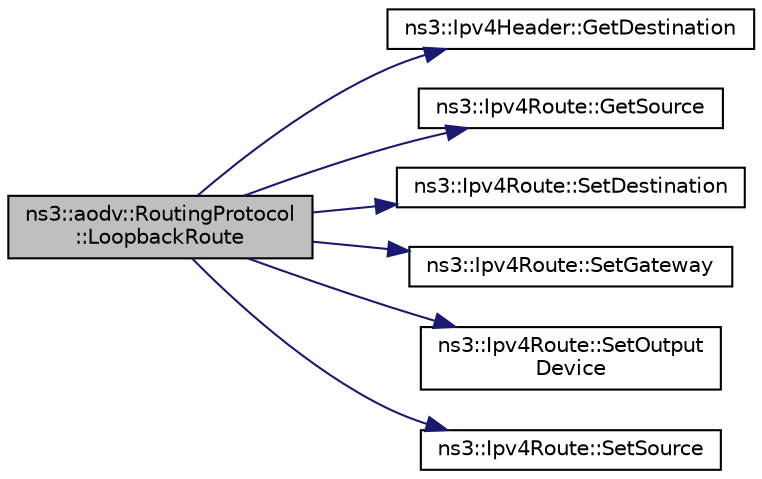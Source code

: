 digraph "ns3::aodv::RoutingProtocol::LoopbackRoute"
{
 // LATEX_PDF_SIZE
  edge [fontname="Helvetica",fontsize="10",labelfontname="Helvetica",labelfontsize="10"];
  node [fontname="Helvetica",fontsize="10",shape=record];
  rankdir="LR";
  Node1 [label="ns3::aodv::RoutingProtocol\l::LoopbackRoute",height=0.2,width=0.4,color="black", fillcolor="grey75", style="filled", fontcolor="black",tooltip="Create loopback route for given header."];
  Node1 -> Node2 [color="midnightblue",fontsize="10",style="solid",fontname="Helvetica"];
  Node2 [label="ns3::Ipv4Header::GetDestination",height=0.2,width=0.4,color="black", fillcolor="white", style="filled",URL="$classns3_1_1_ipv4_header.html#a85daf48f0effc6bce6cb5c66bf4e1576",tooltip=" "];
  Node1 -> Node3 [color="midnightblue",fontsize="10",style="solid",fontname="Helvetica"];
  Node3 [label="ns3::Ipv4Route::GetSource",height=0.2,width=0.4,color="black", fillcolor="white", style="filled",URL="$classns3_1_1_ipv4_route.html#a27a01c8d6ad6d36e55062bb619cdf516",tooltip=" "];
  Node1 -> Node4 [color="midnightblue",fontsize="10",style="solid",fontname="Helvetica"];
  Node4 [label="ns3::Ipv4Route::SetDestination",height=0.2,width=0.4,color="black", fillcolor="white", style="filled",URL="$classns3_1_1_ipv4_route.html#a5ba829530284bc4140180a3898bfcbc3",tooltip=" "];
  Node1 -> Node5 [color="midnightblue",fontsize="10",style="solid",fontname="Helvetica"];
  Node5 [label="ns3::Ipv4Route::SetGateway",height=0.2,width=0.4,color="black", fillcolor="white", style="filled",URL="$classns3_1_1_ipv4_route.html#a2845bf8024203ed54f105cc1efa2b7c3",tooltip=" "];
  Node1 -> Node6 [color="midnightblue",fontsize="10",style="solid",fontname="Helvetica"];
  Node6 [label="ns3::Ipv4Route::SetOutput\lDevice",height=0.2,width=0.4,color="black", fillcolor="white", style="filled",URL="$classns3_1_1_ipv4_route.html#a91c1b6d9a4aef72b547c7371dfd5d1d4",tooltip="Equivalent in Linux to dst_entry.dev."];
  Node1 -> Node7 [color="midnightblue",fontsize="10",style="solid",fontname="Helvetica"];
  Node7 [label="ns3::Ipv4Route::SetSource",height=0.2,width=0.4,color="black", fillcolor="white", style="filled",URL="$classns3_1_1_ipv4_route.html#a5e6a1491b4c1555044049f51d181f01f",tooltip=" "];
}
